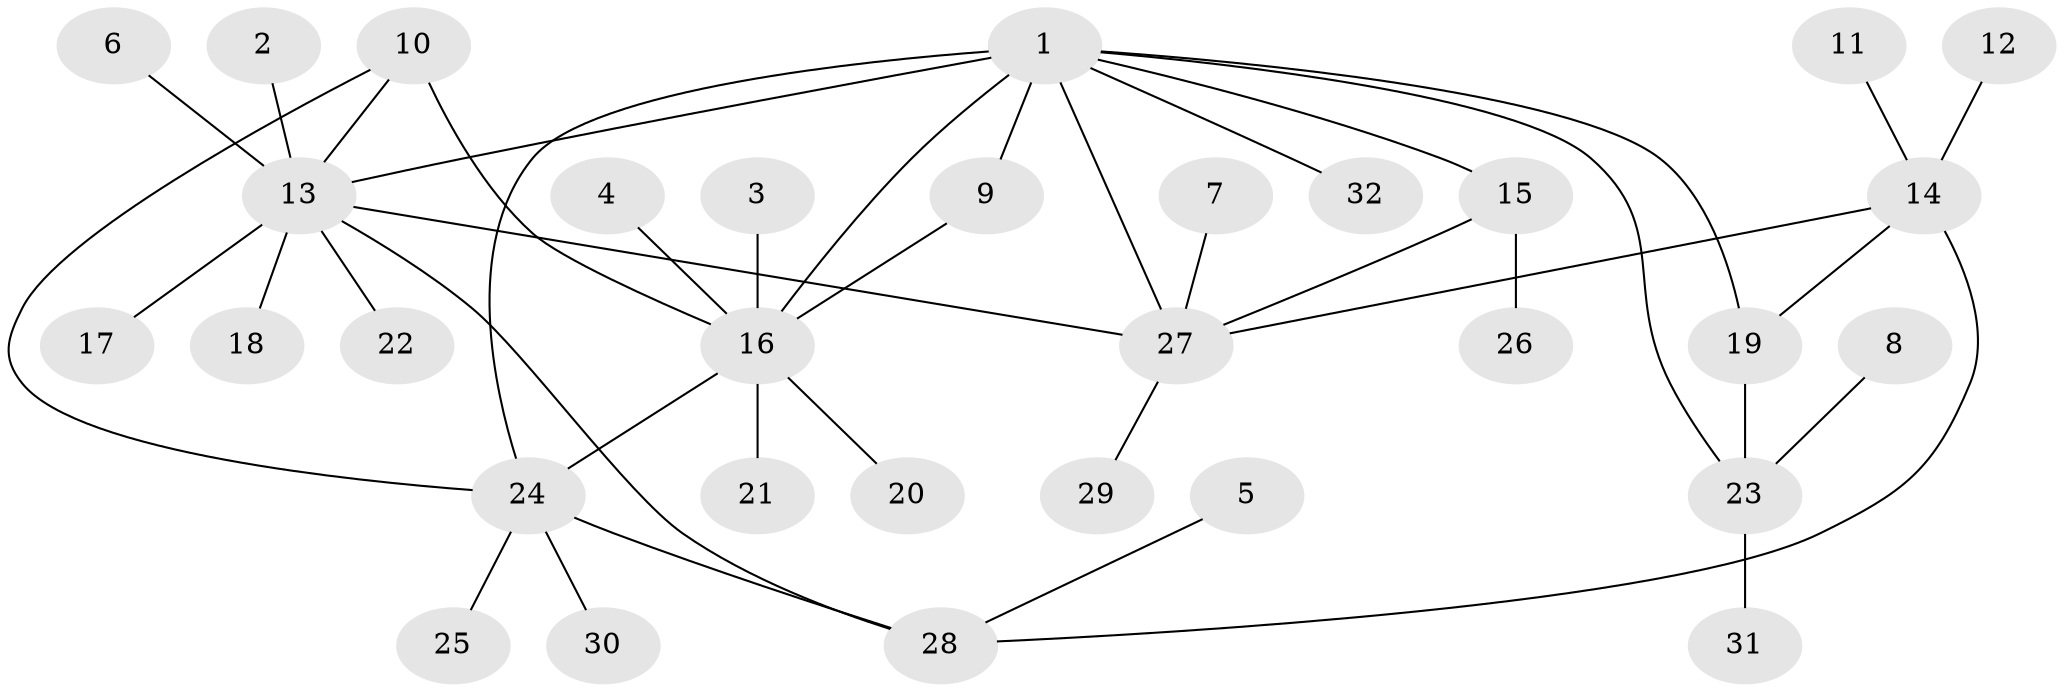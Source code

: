 // original degree distribution, {4: 0.06451612903225806, 5: 0.06451612903225806, 6: 0.04838709677419355, 3: 0.03225806451612903, 7: 0.016129032258064516, 10: 0.016129032258064516, 8: 0.03225806451612903, 1: 0.5645161290322581, 2: 0.16129032258064516}
// Generated by graph-tools (version 1.1) at 2025/26/03/09/25 03:26:47]
// undirected, 32 vertices, 41 edges
graph export_dot {
graph [start="1"]
  node [color=gray90,style=filled];
  1;
  2;
  3;
  4;
  5;
  6;
  7;
  8;
  9;
  10;
  11;
  12;
  13;
  14;
  15;
  16;
  17;
  18;
  19;
  20;
  21;
  22;
  23;
  24;
  25;
  26;
  27;
  28;
  29;
  30;
  31;
  32;
  1 -- 9 [weight=1.0];
  1 -- 13 [weight=2.0];
  1 -- 15 [weight=1.0];
  1 -- 16 [weight=1.0];
  1 -- 19 [weight=1.0];
  1 -- 23 [weight=1.0];
  1 -- 24 [weight=1.0];
  1 -- 27 [weight=1.0];
  1 -- 32 [weight=1.0];
  2 -- 13 [weight=1.0];
  3 -- 16 [weight=1.0];
  4 -- 16 [weight=1.0];
  5 -- 28 [weight=1.0];
  6 -- 13 [weight=1.0];
  7 -- 27 [weight=1.0];
  8 -- 23 [weight=1.0];
  9 -- 16 [weight=1.0];
  10 -- 13 [weight=1.0];
  10 -- 16 [weight=1.0];
  10 -- 24 [weight=1.0];
  11 -- 14 [weight=1.0];
  12 -- 14 [weight=1.0];
  13 -- 17 [weight=1.0];
  13 -- 18 [weight=1.0];
  13 -- 22 [weight=1.0];
  13 -- 27 [weight=1.0];
  13 -- 28 [weight=1.0];
  14 -- 19 [weight=1.0];
  14 -- 27 [weight=1.0];
  14 -- 28 [weight=2.0];
  15 -- 26 [weight=1.0];
  15 -- 27 [weight=1.0];
  16 -- 20 [weight=1.0];
  16 -- 21 [weight=1.0];
  16 -- 24 [weight=1.0];
  19 -- 23 [weight=1.0];
  23 -- 31 [weight=1.0];
  24 -- 25 [weight=1.0];
  24 -- 28 [weight=2.0];
  24 -- 30 [weight=1.0];
  27 -- 29 [weight=1.0];
}
